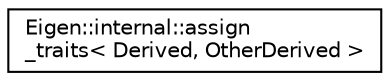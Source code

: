 digraph "Graphical Class Hierarchy"
{
  edge [fontname="Helvetica",fontsize="10",labelfontname="Helvetica",labelfontsize="10"];
  node [fontname="Helvetica",fontsize="10",shape=record];
  rankdir="LR";
  Node1 [label="Eigen::internal::assign\l_traits\< Derived, OtherDerived \>",height=0.2,width=0.4,color="black", fillcolor="white", style="filled",URL="$struct_eigen_1_1internal_1_1assign__traits.html"];
}
